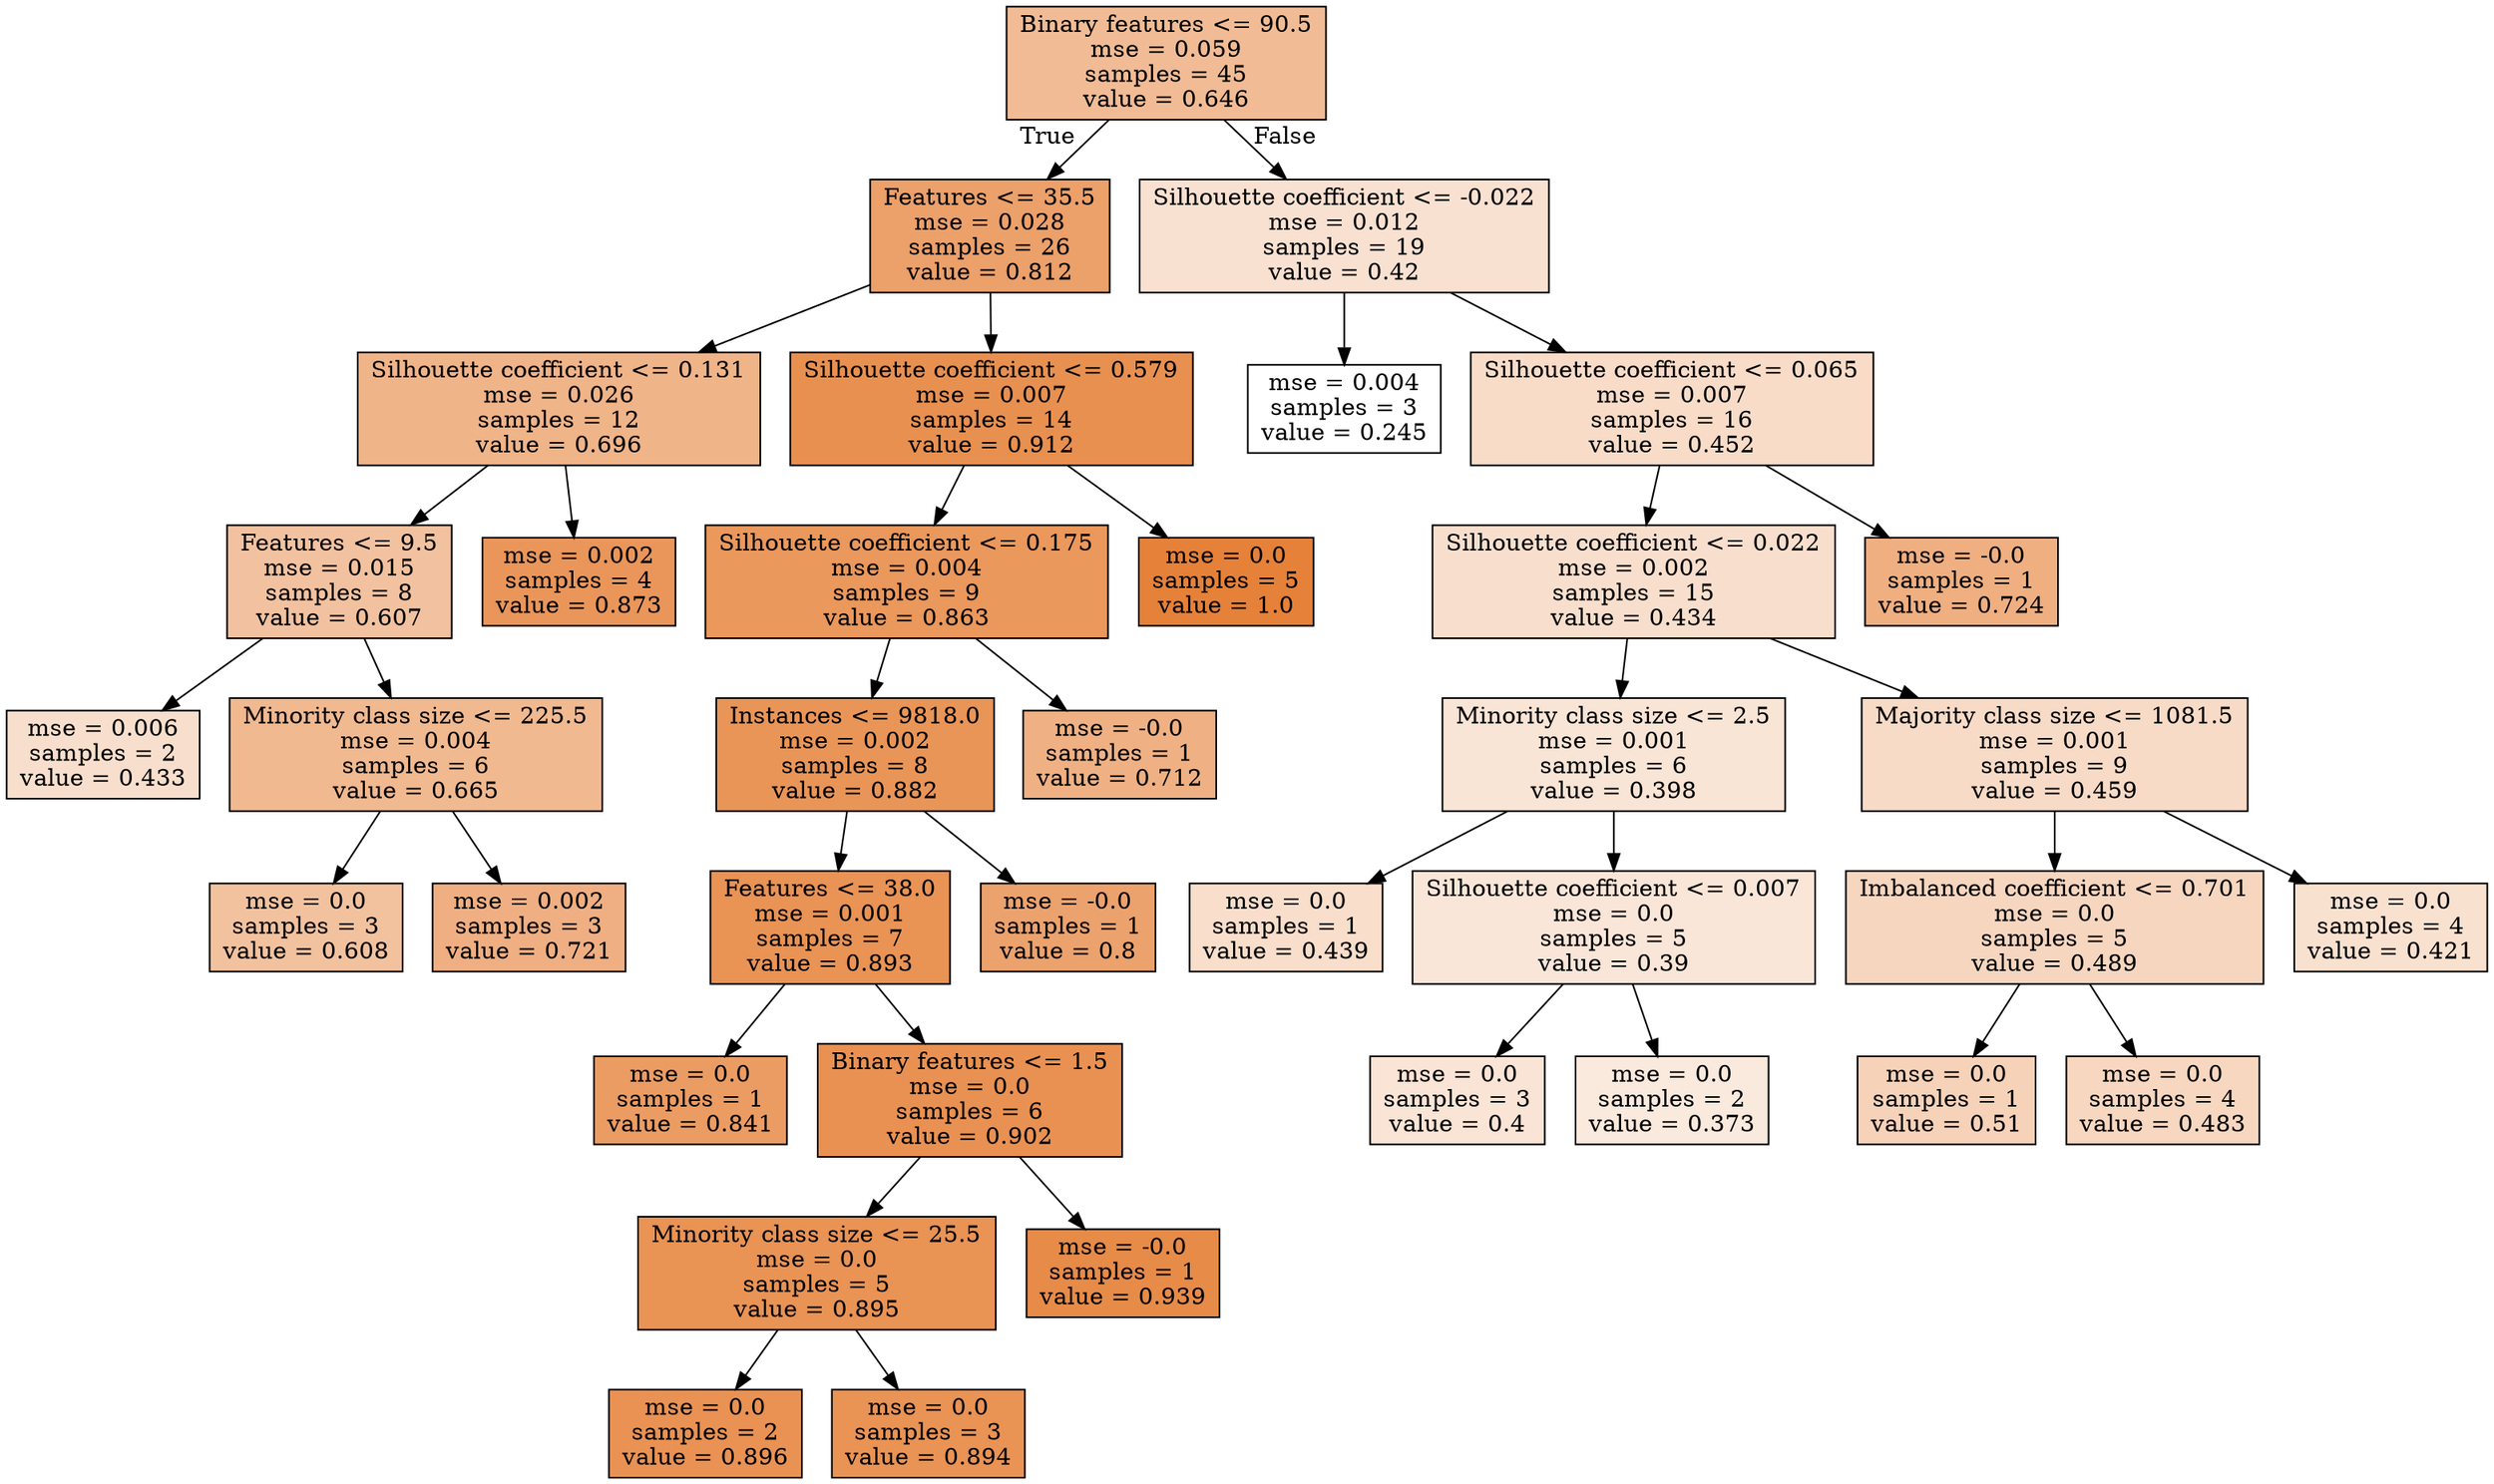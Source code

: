 digraph Tree {
node [shape=box, style="filled", color="black"] ;
0 [label="Binary features <= 90.5\nmse = 0.059\nsamples = 45\nvalue = 0.646", fillcolor="#e5813988"] ;
1 [label="Features <= 35.5\nmse = 0.028\nsamples = 26\nvalue = 0.812", fillcolor="#e58139c0"] ;
0 -> 1 [labeldistance=2.5, labelangle=45, headlabel="True"] ;
2 [label="Silhouette coefficient <= 0.131\nmse = 0.026\nsamples = 12\nvalue = 0.696", fillcolor="#e5813998"] ;
1 -> 2 ;
3 [label="Features <= 9.5\nmse = 0.015\nsamples = 8\nvalue = 0.607", fillcolor="#e581397a"] ;
2 -> 3 ;
4 [label="mse = 0.006\nsamples = 2\nvalue = 0.433", fillcolor="#e5813940"] ;
3 -> 4 ;
5 [label="Minority class size <= 225.5\nmse = 0.004\nsamples = 6\nvalue = 0.665", fillcolor="#e581398e"] ;
3 -> 5 ;
6 [label="mse = 0.0\nsamples = 3\nvalue = 0.608", fillcolor="#e581397b"] ;
5 -> 6 ;
7 [label="mse = 0.002\nsamples = 3\nvalue = 0.721", fillcolor="#e58139a1"] ;
5 -> 7 ;
8 [label="mse = 0.002\nsamples = 4\nvalue = 0.873", fillcolor="#e58139d4"] ;
2 -> 8 ;
9 [label="Silhouette coefficient <= 0.579\nmse = 0.007\nsamples = 14\nvalue = 0.912", fillcolor="#e58139e1"] ;
1 -> 9 ;
10 [label="Silhouette coefficient <= 0.175\nmse = 0.004\nsamples = 9\nvalue = 0.863", fillcolor="#e58139d1"] ;
9 -> 10 ;
11 [label="Instances <= 9818.0\nmse = 0.002\nsamples = 8\nvalue = 0.882", fillcolor="#e58139d7"] ;
10 -> 11 ;
12 [label="Features <= 38.0\nmse = 0.001\nsamples = 7\nvalue = 0.893", fillcolor="#e58139db"] ;
11 -> 12 ;
13 [label="mse = 0.0\nsamples = 1\nvalue = 0.841", fillcolor="#e58139c9"] ;
12 -> 13 ;
14 [label="Binary features <= 1.5\nmse = 0.0\nsamples = 6\nvalue = 0.902", fillcolor="#e58139de"] ;
12 -> 14 ;
15 [label="Minority class size <= 25.5\nmse = 0.0\nsamples = 5\nvalue = 0.895", fillcolor="#e58139db"] ;
14 -> 15 ;
16 [label="mse = 0.0\nsamples = 2\nvalue = 0.896", fillcolor="#e58139dc"] ;
15 -> 16 ;
17 [label="mse = 0.0\nsamples = 3\nvalue = 0.894", fillcolor="#e58139db"] ;
15 -> 17 ;
18 [label="mse = -0.0\nsamples = 1\nvalue = 0.939", fillcolor="#e58139ea"] ;
14 -> 18 ;
19 [label="mse = -0.0\nsamples = 1\nvalue = 0.8", fillcolor="#e58139bb"] ;
11 -> 19 ;
20 [label="mse = -0.0\nsamples = 1\nvalue = 0.712", fillcolor="#e581399e"] ;
10 -> 20 ;
21 [label="mse = 0.0\nsamples = 5\nvalue = 1.0", fillcolor="#e58139ff"] ;
9 -> 21 ;
22 [label="Silhouette coefficient <= -0.022\nmse = 0.012\nsamples = 19\nvalue = 0.42", fillcolor="#e581393b"] ;
0 -> 22 [labeldistance=2.5, labelangle=-45, headlabel="False"] ;
23 [label="mse = 0.004\nsamples = 3\nvalue = 0.245", fillcolor="#e5813900"] ;
22 -> 23 ;
24 [label="Silhouette coefficient <= 0.065\nmse = 0.007\nsamples = 16\nvalue = 0.452", fillcolor="#e5813946"] ;
22 -> 24 ;
25 [label="Silhouette coefficient <= 0.022\nmse = 0.002\nsamples = 15\nvalue = 0.434", fillcolor="#e5813940"] ;
24 -> 25 ;
26 [label="Minority class size <= 2.5\nmse = 0.001\nsamples = 6\nvalue = 0.398", fillcolor="#e5813934"] ;
25 -> 26 ;
27 [label="mse = 0.0\nsamples = 1\nvalue = 0.439", fillcolor="#e5813942"] ;
26 -> 27 ;
28 [label="Silhouette coefficient <= 0.007\nmse = 0.0\nsamples = 5\nvalue = 0.39", fillcolor="#e5813931"] ;
26 -> 28 ;
29 [label="mse = 0.0\nsamples = 3\nvalue = 0.4", fillcolor="#e5813935"] ;
28 -> 29 ;
30 [label="mse = 0.0\nsamples = 2\nvalue = 0.373", fillcolor="#e581392b"] ;
28 -> 30 ;
31 [label="Majority class size <= 1081.5\nmse = 0.001\nsamples = 9\nvalue = 0.459", fillcolor="#e5813948"] ;
25 -> 31 ;
32 [label="Imbalanced coefficient <= 0.701\nmse = 0.0\nsamples = 5\nvalue = 0.489", fillcolor="#e5813952"] ;
31 -> 32 ;
33 [label="mse = 0.0\nsamples = 1\nvalue = 0.51", fillcolor="#e581395a"] ;
32 -> 33 ;
34 [label="mse = 0.0\nsamples = 4\nvalue = 0.483", fillcolor="#e5813950"] ;
32 -> 34 ;
35 [label="mse = 0.0\nsamples = 4\nvalue = 0.421", fillcolor="#e581393c"] ;
31 -> 35 ;
36 [label="mse = -0.0\nsamples = 1\nvalue = 0.724", fillcolor="#e58139a2"] ;
24 -> 36 ;
}